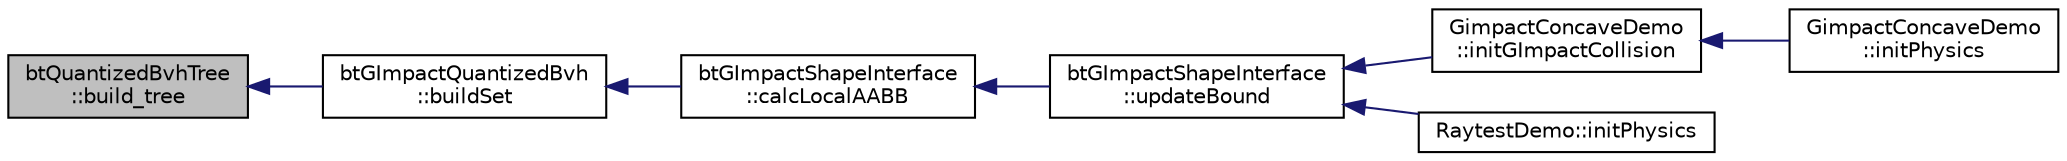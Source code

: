 digraph "btQuantizedBvhTree::build_tree"
{
  edge [fontname="Helvetica",fontsize="10",labelfontname="Helvetica",labelfontsize="10"];
  node [fontname="Helvetica",fontsize="10",shape=record];
  rankdir="LR";
  Node1 [label="btQuantizedBvhTree\l::build_tree",height=0.2,width=0.4,color="black", fillcolor="grey75", style="filled", fontcolor="black"];
  Node1 -> Node2 [dir="back",color="midnightblue",fontsize="10",style="solid"];
  Node2 [label="btGImpactQuantizedBvh\l::buildSet",height=0.2,width=0.4,color="black", fillcolor="white", style="filled",URL="$classbt_g_impact_quantized_bvh.html#a2f061fbf0c6d8a81438861be4add7968",tooltip="this rebuild the entire set "];
  Node2 -> Node3 [dir="back",color="midnightblue",fontsize="10",style="solid"];
  Node3 [label="btGImpactShapeInterface\l::calcLocalAABB",height=0.2,width=0.4,color="black", fillcolor="white", style="filled",URL="$classbt_g_impact_shape_interface.html#a1712a4613e20aa9249514dcd97f0a086"];
  Node3 -> Node4 [dir="back",color="midnightblue",fontsize="10",style="solid"];
  Node4 [label="btGImpactShapeInterface\l::updateBound",height=0.2,width=0.4,color="black", fillcolor="white", style="filled",URL="$classbt_g_impact_shape_interface.html#acb26c2d7a2aecabd06b996b72b848492",tooltip="performs refit operation "];
  Node4 -> Node5 [dir="back",color="midnightblue",fontsize="10",style="solid"];
  Node5 [label="GimpactConcaveDemo\l::initGImpactCollision",height=0.2,width=0.4,color="black", fillcolor="white", style="filled",URL="$class_gimpact_concave_demo.html#a6481f85fe81982e76c33ad5e44732cd3"];
  Node5 -> Node6 [dir="back",color="midnightblue",fontsize="10",style="solid"];
  Node6 [label="GimpactConcaveDemo\l::initPhysics",height=0.2,width=0.4,color="black", fillcolor="white", style="filled",URL="$class_gimpact_concave_demo.html#aec87f0852ce9585a7cb666eb4f324adc"];
  Node4 -> Node7 [dir="back",color="midnightblue",fontsize="10",style="solid"];
  Node7 [label="RaytestDemo::initPhysics",height=0.2,width=0.4,color="black", fillcolor="white", style="filled",URL="$class_raytest_demo.html#a23157feb605bdf20dfeca2fbeb68252e"];
}
